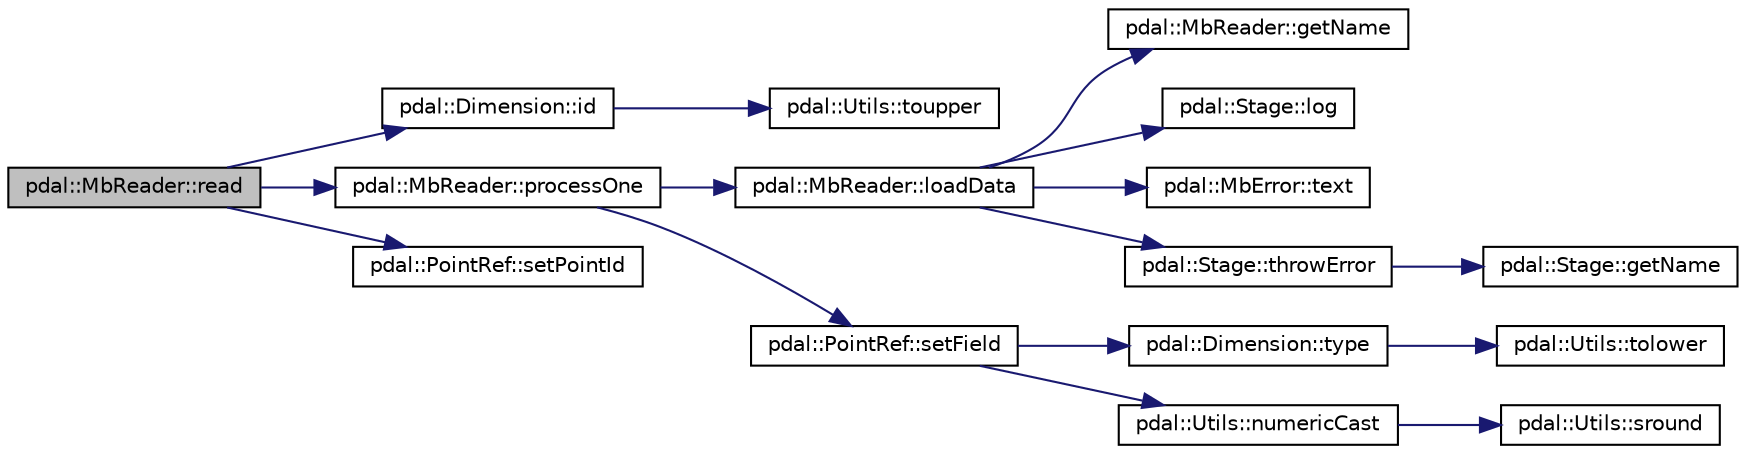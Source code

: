 digraph "pdal::MbReader::read"
{
  edge [fontname="Helvetica",fontsize="10",labelfontname="Helvetica",labelfontsize="10"];
  node [fontname="Helvetica",fontsize="10",shape=record];
  rankdir="LR";
  Node1 [label="pdal::MbReader::read",height=0.2,width=0.4,color="black", fillcolor="grey75", style="filled", fontcolor="black"];
  Node1 -> Node2 [color="midnightblue",fontsize="10",style="solid",fontname="Helvetica"];
  Node2 [label="pdal::Dimension::id",height=0.2,width=0.4,color="black", fillcolor="white", style="filled",URL="$namespacepdal_1_1Dimension.html#a10b4c693e3bdbdf1a0eec8f4b008a291"];
  Node2 -> Node3 [color="midnightblue",fontsize="10",style="solid",fontname="Helvetica"];
  Node3 [label="pdal::Utils::toupper",height=0.2,width=0.4,color="black", fillcolor="white", style="filled",URL="$namespacepdal_1_1Utils.html#a28e3e2faff94b20f9908e77bc54ed983"];
  Node1 -> Node4 [color="midnightblue",fontsize="10",style="solid",fontname="Helvetica"];
  Node4 [label="pdal::MbReader::processOne",height=0.2,width=0.4,color="black", fillcolor="white", style="filled",URL="$classpdal_1_1MbReader.html#a75f63491dac023afbb20fbcda6c8d659"];
  Node4 -> Node5 [color="midnightblue",fontsize="10",style="solid",fontname="Helvetica"];
  Node5 [label="pdal::MbReader::loadData",height=0.2,width=0.4,color="black", fillcolor="white", style="filled",URL="$classpdal_1_1MbReader.html#a774e65a3ec93682d44a1170332a19790"];
  Node5 -> Node6 [color="midnightblue",fontsize="10",style="solid",fontname="Helvetica"];
  Node6 [label="pdal::MbReader::getName",height=0.2,width=0.4,color="black", fillcolor="white", style="filled",URL="$classpdal_1_1MbReader.html#a315ea38b140817eba77e184c0780ef3c"];
  Node5 -> Node7 [color="midnightblue",fontsize="10",style="solid",fontname="Helvetica"];
  Node7 [label="pdal::Stage::log",height=0.2,width=0.4,color="black", fillcolor="white", style="filled",URL="$classpdal_1_1Stage.html#ae8c29817e14d7cda53fdcbb23102d872"];
  Node5 -> Node8 [color="midnightblue",fontsize="10",style="solid",fontname="Helvetica"];
  Node8 [label="pdal::MbError::text",height=0.2,width=0.4,color="black", fillcolor="white", style="filled",URL="$namespacepdal_1_1MbError.html#a4d54b8e3f4518938995230a414498a54"];
  Node5 -> Node9 [color="midnightblue",fontsize="10",style="solid",fontname="Helvetica"];
  Node9 [label="pdal::Stage::throwError",height=0.2,width=0.4,color="black", fillcolor="white", style="filled",URL="$classpdal_1_1Stage.html#abdbd1176da12dfd882d931a43290797f"];
  Node9 -> Node10 [color="midnightblue",fontsize="10",style="solid",fontname="Helvetica"];
  Node10 [label="pdal::Stage::getName",height=0.2,width=0.4,color="black", fillcolor="white", style="filled",URL="$classpdal_1_1Stage.html#a6c81d6fbbac17ebe4cd63806916cc750"];
  Node4 -> Node11 [color="midnightblue",fontsize="10",style="solid",fontname="Helvetica"];
  Node11 [label="pdal::PointRef::setField",height=0.2,width=0.4,color="black", fillcolor="white", style="filled",URL="$classpdal_1_1PointRef.html#ad482c3195126757878cac8358dc9dccc"];
  Node11 -> Node12 [color="midnightblue",fontsize="10",style="solid",fontname="Helvetica"];
  Node12 [label="pdal::Dimension::type",height=0.2,width=0.4,color="black", fillcolor="white", style="filled",URL="$namespacepdal_1_1Dimension.html#a880d689fed54aa3ded6f88c9e058c5d2"];
  Node12 -> Node13 [color="midnightblue",fontsize="10",style="solid",fontname="Helvetica"];
  Node13 [label="pdal::Utils::tolower",height=0.2,width=0.4,color="black", fillcolor="white", style="filled",URL="$namespacepdal_1_1Utils.html#a5268937cf695835e55392f752dc02cb2"];
  Node11 -> Node14 [color="midnightblue",fontsize="10",style="solid",fontname="Helvetica"];
  Node14 [label="pdal::Utils::numericCast",height=0.2,width=0.4,color="black", fillcolor="white", style="filled",URL="$namespacepdal_1_1Utils.html#a33d614ac71aa03aaa5c10a242c4d14ac"];
  Node14 -> Node15 [color="midnightblue",fontsize="10",style="solid",fontname="Helvetica"];
  Node15 [label="pdal::Utils::sround",height=0.2,width=0.4,color="black", fillcolor="white", style="filled",URL="$namespacepdal_1_1Utils.html#a06833597f1fc4287966cfa0867128e59"];
  Node1 -> Node16 [color="midnightblue",fontsize="10",style="solid",fontname="Helvetica"];
  Node16 [label="pdal::PointRef::setPointId",height=0.2,width=0.4,color="black", fillcolor="white", style="filled",URL="$classpdal_1_1PointRef.html#af2252f383598b06c0756a6f0e9bad258"];
}
